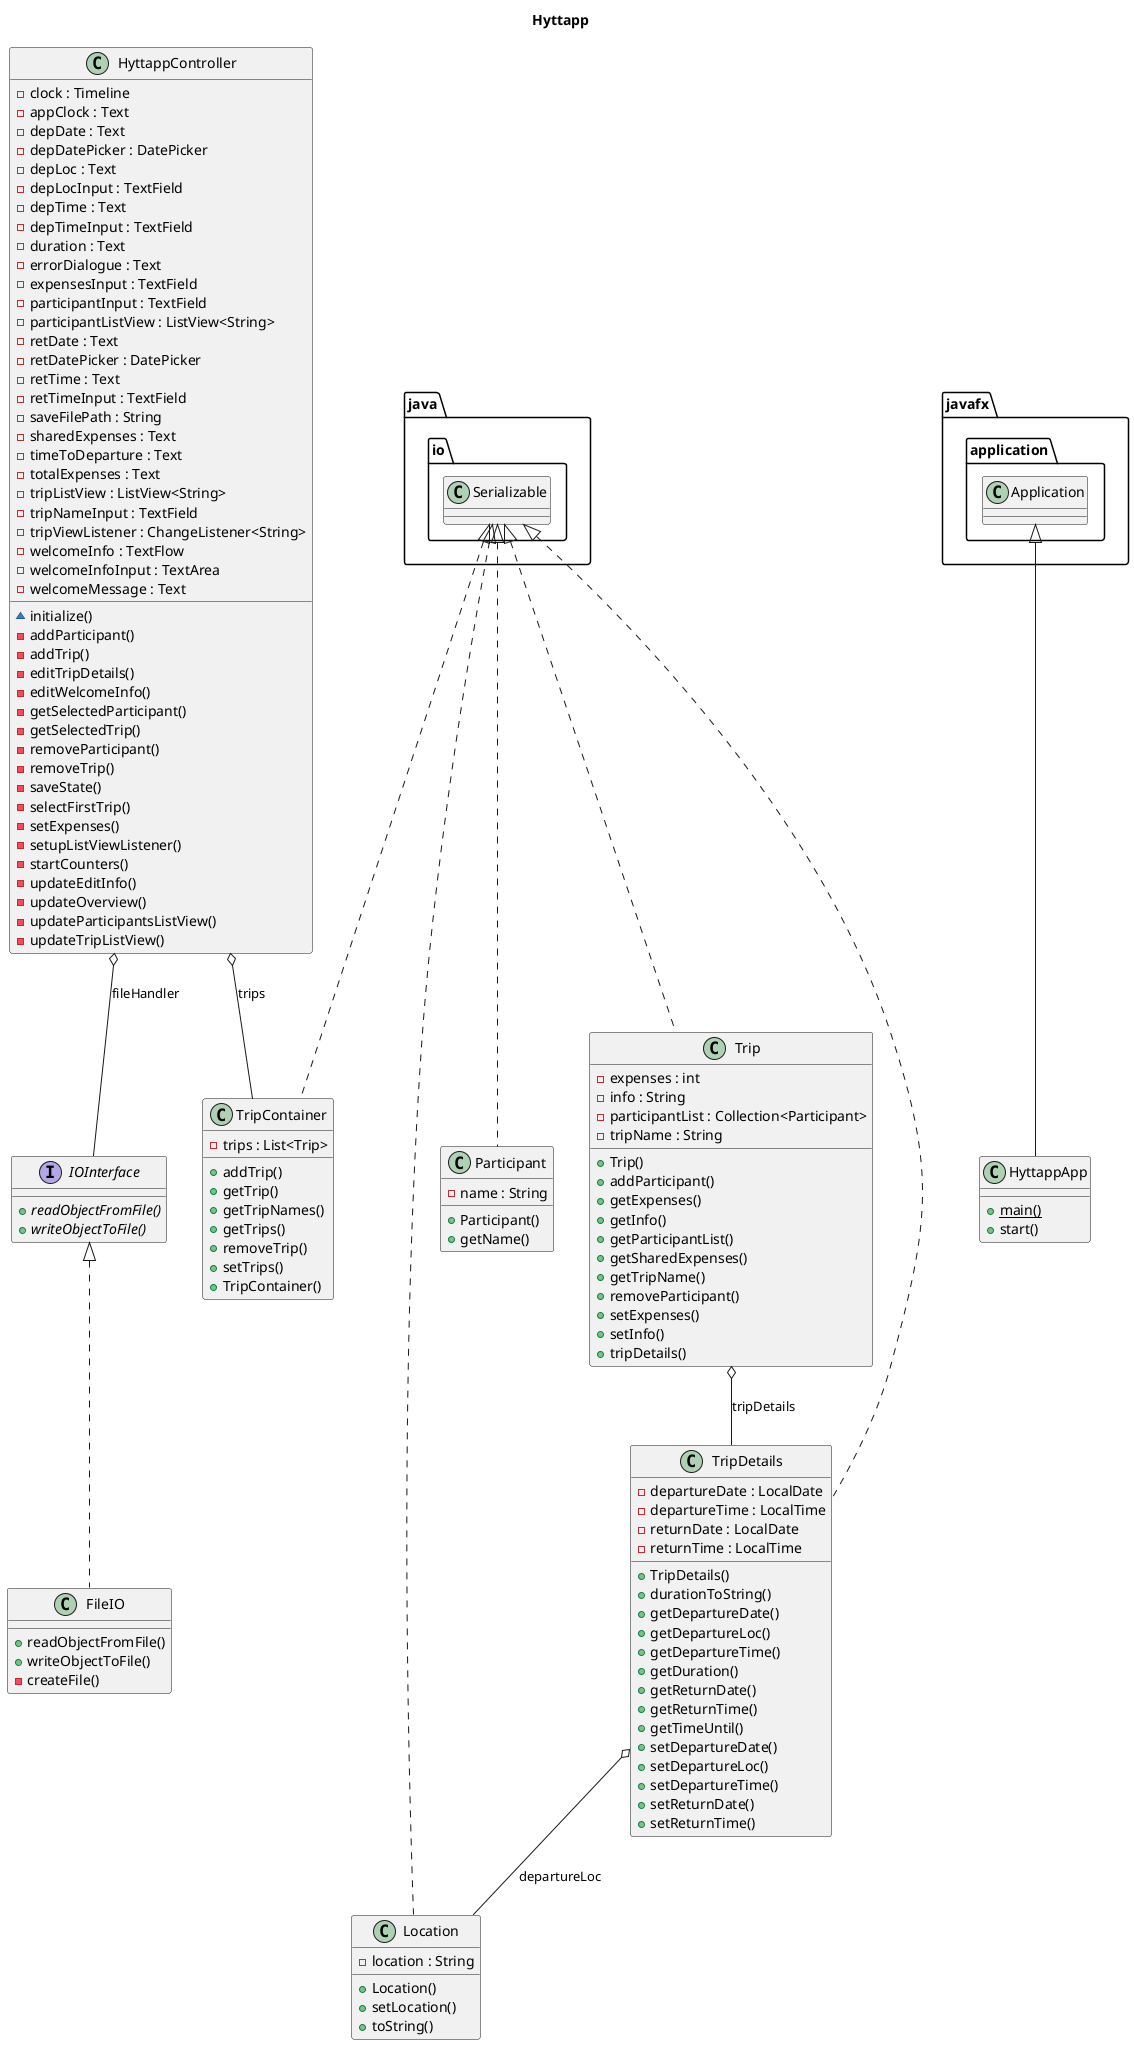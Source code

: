 @startuml

title Hyttapp

    class FileIO {
        + readObjectFromFile()
        + writeObjectToFile()
        - createFile()
    }


    class HyttappApp {
        {static} + main()
        + start()
    }


    class HyttappController {
        - clock : Timeline
        - appClock : Text
        - depDate : Text
        - depDatePicker : DatePicker
        - depLoc : Text
        - depLocInput : TextField
        - depTime : Text
        - depTimeInput : TextField
        - duration : Text
        - errorDialogue : Text
        - expensesInput : TextField
        - participantInput : TextField
        - participantListView : ListView<String>
        - retDate : Text
        - retDatePicker : DatePicker
        - retTime : Text
        - retTimeInput : TextField
        - saveFilePath : String
        - sharedExpenses : Text
        - timeToDeparture : Text
        - totalExpenses : Text
        - tripListView : ListView<String>
        - tripNameInput : TextField
        - tripViewListener : ChangeListener<String>
        - welcomeInfo : TextFlow
        - welcomeInfoInput : TextArea
        - welcomeMessage : Text
        ~ initialize()
        - addParticipant()
        - addTrip()
        - editTripDetails()
        - editWelcomeInfo()
        - getSelectedParticipant()
        - getSelectedTrip()
        - removeParticipant()
        - removeTrip()
        - saveState()
        - selectFirstTrip()
        - setExpenses()
        - setupListViewListener()
        - startCounters()
        - updateEditInfo()
        - updateOverview()
        - updateParticipantsListView()
        - updateTripListView()
    }


    interface IOInterface {
        {abstract} + readObjectFromFile()
        {abstract} + writeObjectToFile()
    }


    class Location {
        - location : String
        + Location()
        + setLocation()
        + toString()
    }


    class Participant {
        - name : String
        + Participant()
        + getName()
    }


    class Trip {
        - expenses : int
        - info : String
        - participantList : Collection<Participant>
        - tripName : String
        + Trip()
        + addParticipant()
        + getExpenses()
        + getInfo()
        + getParticipantList()
        + getSharedExpenses()
        + getTripName()
        + removeParticipant()
        + setExpenses()
        + setInfo()
        + tripDetails()
    }


    class TripContainer {
        - trips : List<Trip>
        + addTrip()
        + getTrip()
        + getTripNames()
        + getTrips()
        + removeTrip()
        + setTrips()
        + TripContainer()
    }


    class TripDetails {
        - departureDate : LocalDate
        - departureTime : LocalTime
        - returnDate : LocalDate
        - returnTime : LocalTime
        + TripDetails()
        + durationToString()
        + getDepartureDate()
        + getDepartureLoc()
        + getDepartureTime()
        + getDuration()
        + getReturnDate()
        + getReturnTime()
        + getTimeUntil()
        + setDepartureDate()
        + setDepartureLoc()
        + setDepartureTime()
        + setReturnDate()
        + setReturnTime()
    }


  FileIO .up.|> IOInterface
  HyttappApp -up-|> javafx.application.Application
  HyttappController o-- IOInterface : fileHandler
  HyttappController o-- TripContainer : trips
  Location .up.|> java.io.Serializable
  Participant .up.|> java.io.Serializable
  Trip .up.|> java.io.Serializable
  Trip o-- TripDetails : tripDetails
  TripContainer .up.|> java.io.Serializable
  TripDetails .up.|> java.io.Serializable
  TripDetails o-- Location : departureLoc


@enduml
